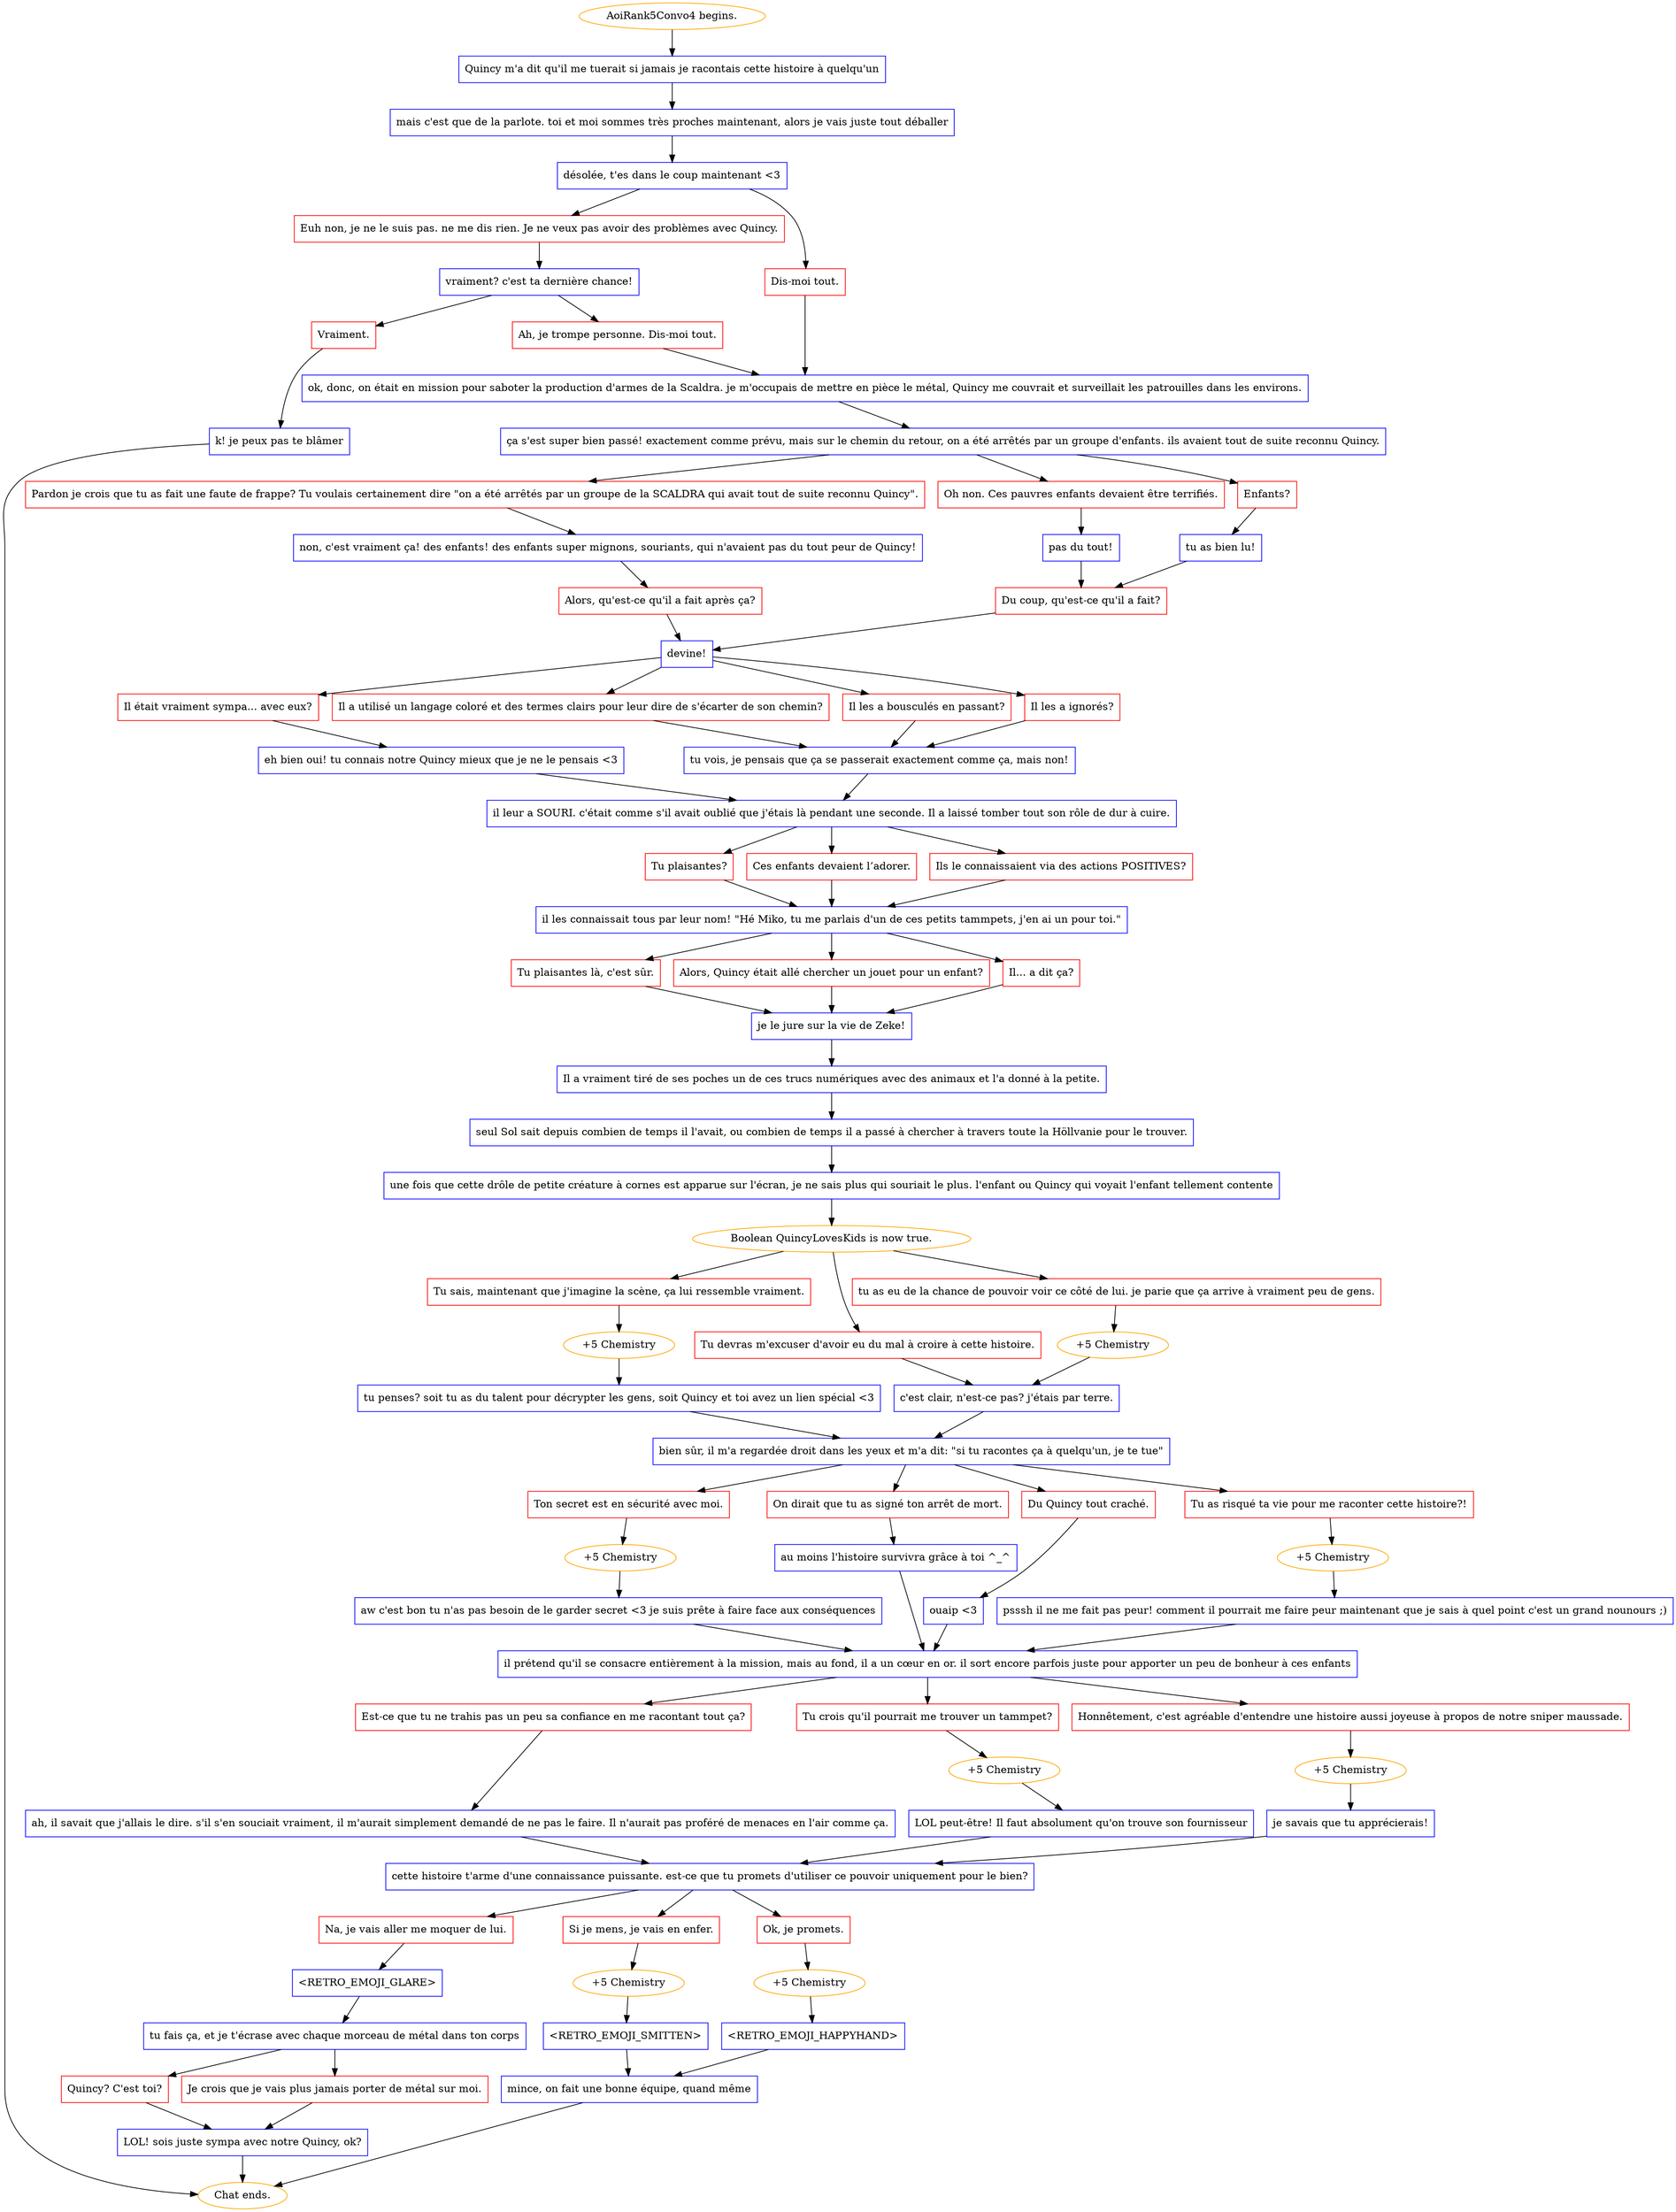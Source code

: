 digraph {
	"AoiRank5Convo4 begins." [color=orange];
		"AoiRank5Convo4 begins." -> j317878289;
	j317878289 [label="Quincy m'a dit qu'il me tuerait si jamais je racontais cette histoire à quelqu'un",shape=box,color=blue];
		j317878289 -> j1763498919;
	j1763498919 [label="mais c'est que de la parlote. toi et moi sommes très proches maintenant, alors je vais juste tout déballer",shape=box,color=blue];
		j1763498919 -> j3211407374;
	j3211407374 [label="désolée, t'es dans le coup maintenant <3",shape=box,color=blue];
		j3211407374 -> j3277962295;
		j3211407374 -> j2383193977;
	j3277962295 [label="Euh non, je ne le suis pas. ne me dis rien. Je ne veux pas avoir des problèmes avec Quincy.",shape=box,color=red];
		j3277962295 -> j1927846353;
	j2383193977 [label="Dis-moi tout.",shape=box,color=red];
		j2383193977 -> j1232916628;
	j1927846353 [label="vraiment? c'est ta dernière chance!",shape=box,color=blue];
		j1927846353 -> j3026035888;
		j1927846353 -> j636350653;
	j1232916628 [label="ok, donc, on était en mission pour saboter la production d'armes de la Scaldra. je m'occupais de mettre en pièce le métal, Quincy me couvrait et surveillait les patrouilles dans les environs.",shape=box,color=blue];
		j1232916628 -> j1506176500;
	j3026035888 [label="Ah, je trompe personne. Dis-moi tout.",shape=box,color=red];
		j3026035888 -> j1232916628;
	j636350653 [label="Vraiment.",shape=box,color=red];
		j636350653 -> j1336933319;
	j1506176500 [label="ça s'est super bien passé! exactement comme prévu, mais sur le chemin du retour, on a été arrêtés par un groupe d'enfants. ils avaient tout de suite reconnu Quincy.",shape=box,color=blue];
		j1506176500 -> j1623851140;
		j1506176500 -> j2767610260;
		j1506176500 -> j1961756038;
	j1336933319 [label="k! je peux pas te blâmer",shape=box,color=blue];
		j1336933319 -> "Chat ends.";
	j1623851140 [label="Pardon je crois que tu as fait une faute de frappe? Tu voulais certainement dire \"on a été arrêtés par un groupe de la SCALDRA qui avait tout de suite reconnu Quincy\".",shape=box,color=red];
		j1623851140 -> j3051157032;
	j2767610260 [label="Oh non. Ces pauvres enfants devaient être terrifiés.",shape=box,color=red];
		j2767610260 -> j1529775416;
	j1961756038 [label="Enfants?",shape=box,color=red];
		j1961756038 -> j1338376127;
	"Chat ends." [color=orange];
	j3051157032 [label="non, c'est vraiment ça! des enfants! des enfants super mignons, souriants, qui n'avaient pas du tout peur de Quincy!",shape=box,color=blue];
		j3051157032 -> j907353650;
	j1529775416 [label="pas du tout!",shape=box,color=blue];
		j1529775416 -> j3353090899;
	j1338376127 [label="tu as bien lu!",shape=box,color=blue];
		j1338376127 -> j3353090899;
	j907353650 [label="Alors, qu'est-ce qu'il a fait après ça?",shape=box,color=red];
		j907353650 -> j319349121;
	j3353090899 [label="Du coup, qu'est-ce qu'il a fait?",shape=box,color=red];
		j3353090899 -> j319349121;
	j319349121 [label="devine!",shape=box,color=blue];
		j319349121 -> j2733924269;
		j319349121 -> j2086508573;
		j319349121 -> j1728030681;
		j319349121 -> j288950227;
	j2733924269 [label="Il a utilisé un langage coloré et des termes clairs pour leur dire de s'écarter de son chemin?",shape=box,color=red];
		j2733924269 -> j3554128004;
	j2086508573 [label="Il les a bousculés en passant?",shape=box,color=red];
		j2086508573 -> j3554128004;
	j1728030681 [label="Il les a ignorés?",shape=box,color=red];
		j1728030681 -> j3554128004;
	j288950227 [label="Il était vraiment sympa... avec eux?",shape=box,color=red];
		j288950227 -> j4227212163;
	j3554128004 [label="tu vois, je pensais que ça se passerait exactement comme ça, mais non!",shape=box,color=blue];
		j3554128004 -> j3874290070;
	j4227212163 [label="eh bien oui! tu connais notre Quincy mieux que je ne le pensais <3",shape=box,color=blue];
		j4227212163 -> j3874290070;
	j3874290070 [label="il leur a SOURI. c'était comme s'il avait oublié que j'étais là pendant une seconde. Il a laissé tomber tout son rôle de dur à cuire.",shape=box,color=blue];
		j3874290070 -> j1771927439;
		j3874290070 -> j1764814266;
		j3874290070 -> j533876286;
	j1771927439 [label="Ces enfants devaient l’adorer.",shape=box,color=red];
		j1771927439 -> j181001552;
	j1764814266 [label="Ils le connaissaient via des actions POSITIVES?",shape=box,color=red];
		j1764814266 -> j181001552;
	j533876286 [label="Tu plaisantes?",shape=box,color=red];
		j533876286 -> j181001552;
	j181001552 [label="il les connaissait tous par leur nom! \"Hé Miko, tu me parlais d'un de ces petits tammpets, j'en ai un pour toi.\"",shape=box,color=blue];
		j181001552 -> j796855417;
		j181001552 -> j4225581895;
		j181001552 -> j2742470659;
	j796855417 [label="Alors, Quincy était allé chercher un jouet pour un enfant?",shape=box,color=red];
		j796855417 -> j1721741558;
	j4225581895 [label="Il... a dit ça?",shape=box,color=red];
		j4225581895 -> j1721741558;
	j2742470659 [label="Tu plaisantes là, c'est sûr.",shape=box,color=red];
		j2742470659 -> j1721741558;
	j1721741558 [label="je le jure sur la vie de Zeke!",shape=box,color=blue];
		j1721741558 -> j3151978914;
	j3151978914 [label="Il a vraiment tiré de ses poches un de ces trucs numériques avec des animaux et l'a donné à la petite.",shape=box,color=blue];
		j3151978914 -> j2277247650;
	j2277247650 [label="seul Sol sait depuis combien de temps il l'avait, ou combien de temps il a passé à chercher à travers toute la Höllvanie pour le trouver.",shape=box,color=blue];
		j2277247650 -> j335621390;
	j335621390 [label="une fois que cette drôle de petite créature à cornes est apparue sur l'écran, je ne sais plus qui souriait le plus. l'enfant ou Quincy qui voyait l'enfant tellement contente",shape=box,color=blue];
		j335621390 -> j1788467663;
	j1788467663 [label="Boolean QuincyLovesKids is now true.",color=orange];
		j1788467663 -> j1588574648;
		j1788467663 -> j4200485532;
		j1788467663 -> j2590037311;
	j1588574648 [label="Tu sais, maintenant que j'imagine la scène, ça lui ressemble vraiment.",shape=box,color=red];
		j1588574648 -> j399005654;
	j4200485532 [label="Tu devras m'excuser d'avoir eu du mal à croire à cette histoire.",shape=box,color=red];
		j4200485532 -> j3098598491;
	j2590037311 [label="tu as eu de la chance de pouvoir voir ce côté de lui. je parie que ça arrive à vraiment peu de gens.",shape=box,color=red];
		j2590037311 -> j3454827056;
	j399005654 [label="+5 Chemistry",color=orange];
		j399005654 -> j3582353639;
	j3098598491 [label="c'est clair, n'est-ce pas? j'étais par terre.",shape=box,color=blue];
		j3098598491 -> j3613180621;
	j3454827056 [label="+5 Chemistry",color=orange];
		j3454827056 -> j3098598491;
	j3582353639 [label="tu penses? soit tu as du talent pour décrypter les gens, soit Quincy et toi avez un lien spécial <3",shape=box,color=blue];
		j3582353639 -> j3613180621;
	j3613180621 [label="bien sûr, il m'a regardée droit dans les yeux et m'a dit: \"si tu racontes ça à quelqu'un, je te tue\"",shape=box,color=blue];
		j3613180621 -> j186612694;
		j3613180621 -> j3576597148;
		j3613180621 -> j137965923;
		j3613180621 -> j1682641011;
	j186612694 [label="Du Quincy tout craché.",shape=box,color=red];
		j186612694 -> j2118478044;
	j3576597148 [label="Tu as risqué ta vie pour me raconter cette histoire?!",shape=box,color=red];
		j3576597148 -> j1188659019;
	j137965923 [label="Ton secret est en sécurité avec moi.",shape=box,color=red];
		j137965923 -> j476308969;
	j1682641011 [label="On dirait que tu as signé ton arrêt de mort.",shape=box,color=red];
		j1682641011 -> j3295220606;
	j2118478044 [label="ouaip <3",shape=box,color=blue];
		j2118478044 -> j3156627258;
	j1188659019 [label="+5 Chemistry",color=orange];
		j1188659019 -> j1585995107;
	j476308969 [label="+5 Chemistry",color=orange];
		j476308969 -> j985546737;
	j3295220606 [label="au moins l'histoire survivra grâce à toi ^_^",shape=box,color=blue];
		j3295220606 -> j3156627258;
	j3156627258 [label="il prétend qu'il se consacre entièrement à la mission, mais au fond, il a un cœur en or. il sort encore parfois juste pour apporter un peu de bonheur à ces enfants",shape=box,color=blue];
		j3156627258 -> j1244275478;
		j3156627258 -> j1673482026;
		j3156627258 -> j2130025863;
	j1585995107 [label="psssh il ne me fait pas peur! comment il pourrait me faire peur maintenant que je sais à quel point c'est un grand nounours ;)",shape=box,color=blue];
		j1585995107 -> j3156627258;
	j985546737 [label="aw c'est bon tu n'as pas besoin de le garder secret <3 je suis prête à faire face aux conséquences",shape=box,color=blue];
		j985546737 -> j3156627258;
	j1244275478 [label="Tu crois qu'il pourrait me trouver un tammpet?",shape=box,color=red];
		j1244275478 -> j163715703;
	j1673482026 [label="Honnêtement, c'est agréable d'entendre une histoire aussi joyeuse à propos de notre sniper maussade.",shape=box,color=red];
		j1673482026 -> j1595050375;
	j2130025863 [label="Est-ce que tu ne trahis pas un peu sa confiance en me racontant tout ça?",shape=box,color=red];
		j2130025863 -> j3034748101;
	j163715703 [label="+5 Chemistry",color=orange];
		j163715703 -> j172380350;
	j1595050375 [label="+5 Chemistry",color=orange];
		j1595050375 -> j4093649816;
	j3034748101 [label="ah, il savait que j'allais le dire. s'il s'en souciait vraiment, il m'aurait simplement demandé de ne pas le faire. Il n'aurait pas proféré de menaces en l'air comme ça.",shape=box,color=blue];
		j3034748101 -> j4245632559;
	j172380350 [label="LOL peut-être! Il faut absolument qu'on trouve son fournisseur",shape=box,color=blue];
		j172380350 -> j4245632559;
	j4093649816 [label="je savais que tu apprécierais!",shape=box,color=blue];
		j4093649816 -> j4245632559;
	j4245632559 [label="cette histoire t'arme d'une connaissance puissante. est-ce que tu promets d'utiliser ce pouvoir uniquement pour le bien?",shape=box,color=blue];
		j4245632559 -> j1260794382;
		j4245632559 -> j1483752947;
		j4245632559 -> j1324680861;
	j1260794382 [label="Ok, je promets.",shape=box,color=red];
		j1260794382 -> j2964970632;
	j1483752947 [label="Si je mens, je vais en enfer.",shape=box,color=red];
		j1483752947 -> j872441302;
	j1324680861 [label="Na, je vais aller me moquer de lui.",shape=box,color=red];
		j1324680861 -> j1892127855;
	j2964970632 [label="+5 Chemistry",color=orange];
		j2964970632 -> j3499975380;
	j872441302 [label="+5 Chemistry",color=orange];
		j872441302 -> j1697769527;
	j1892127855 [label="<RETRO_EMOJI_GLARE>",shape=box,color=blue];
		j1892127855 -> j2887932470;
	j3499975380 [label="<RETRO_EMOJI_HAPPYHAND>",shape=box,color=blue];
		j3499975380 -> j3423157426;
	j1697769527 [label="<RETRO_EMOJI_SMITTEN>",shape=box,color=blue];
		j1697769527 -> j3423157426;
	j2887932470 [label="tu fais ça, et je t'écrase avec chaque morceau de métal dans ton corps",shape=box,color=blue];
		j2887932470 -> j1901887873;
		j2887932470 -> j3266259074;
	j3423157426 [label="mince, on fait une bonne équipe, quand même",shape=box,color=blue];
		j3423157426 -> "Chat ends.";
	j1901887873 [label="Quincy? C'est toi?",shape=box,color=red];
		j1901887873 -> j1960779639;
	j3266259074 [label="Je crois que je vais plus jamais porter de métal sur moi.",shape=box,color=red];
		j3266259074 -> j1960779639;
	j1960779639 [label="LOL! sois juste sympa avec notre Quincy, ok?",shape=box,color=blue];
		j1960779639 -> "Chat ends.";
}